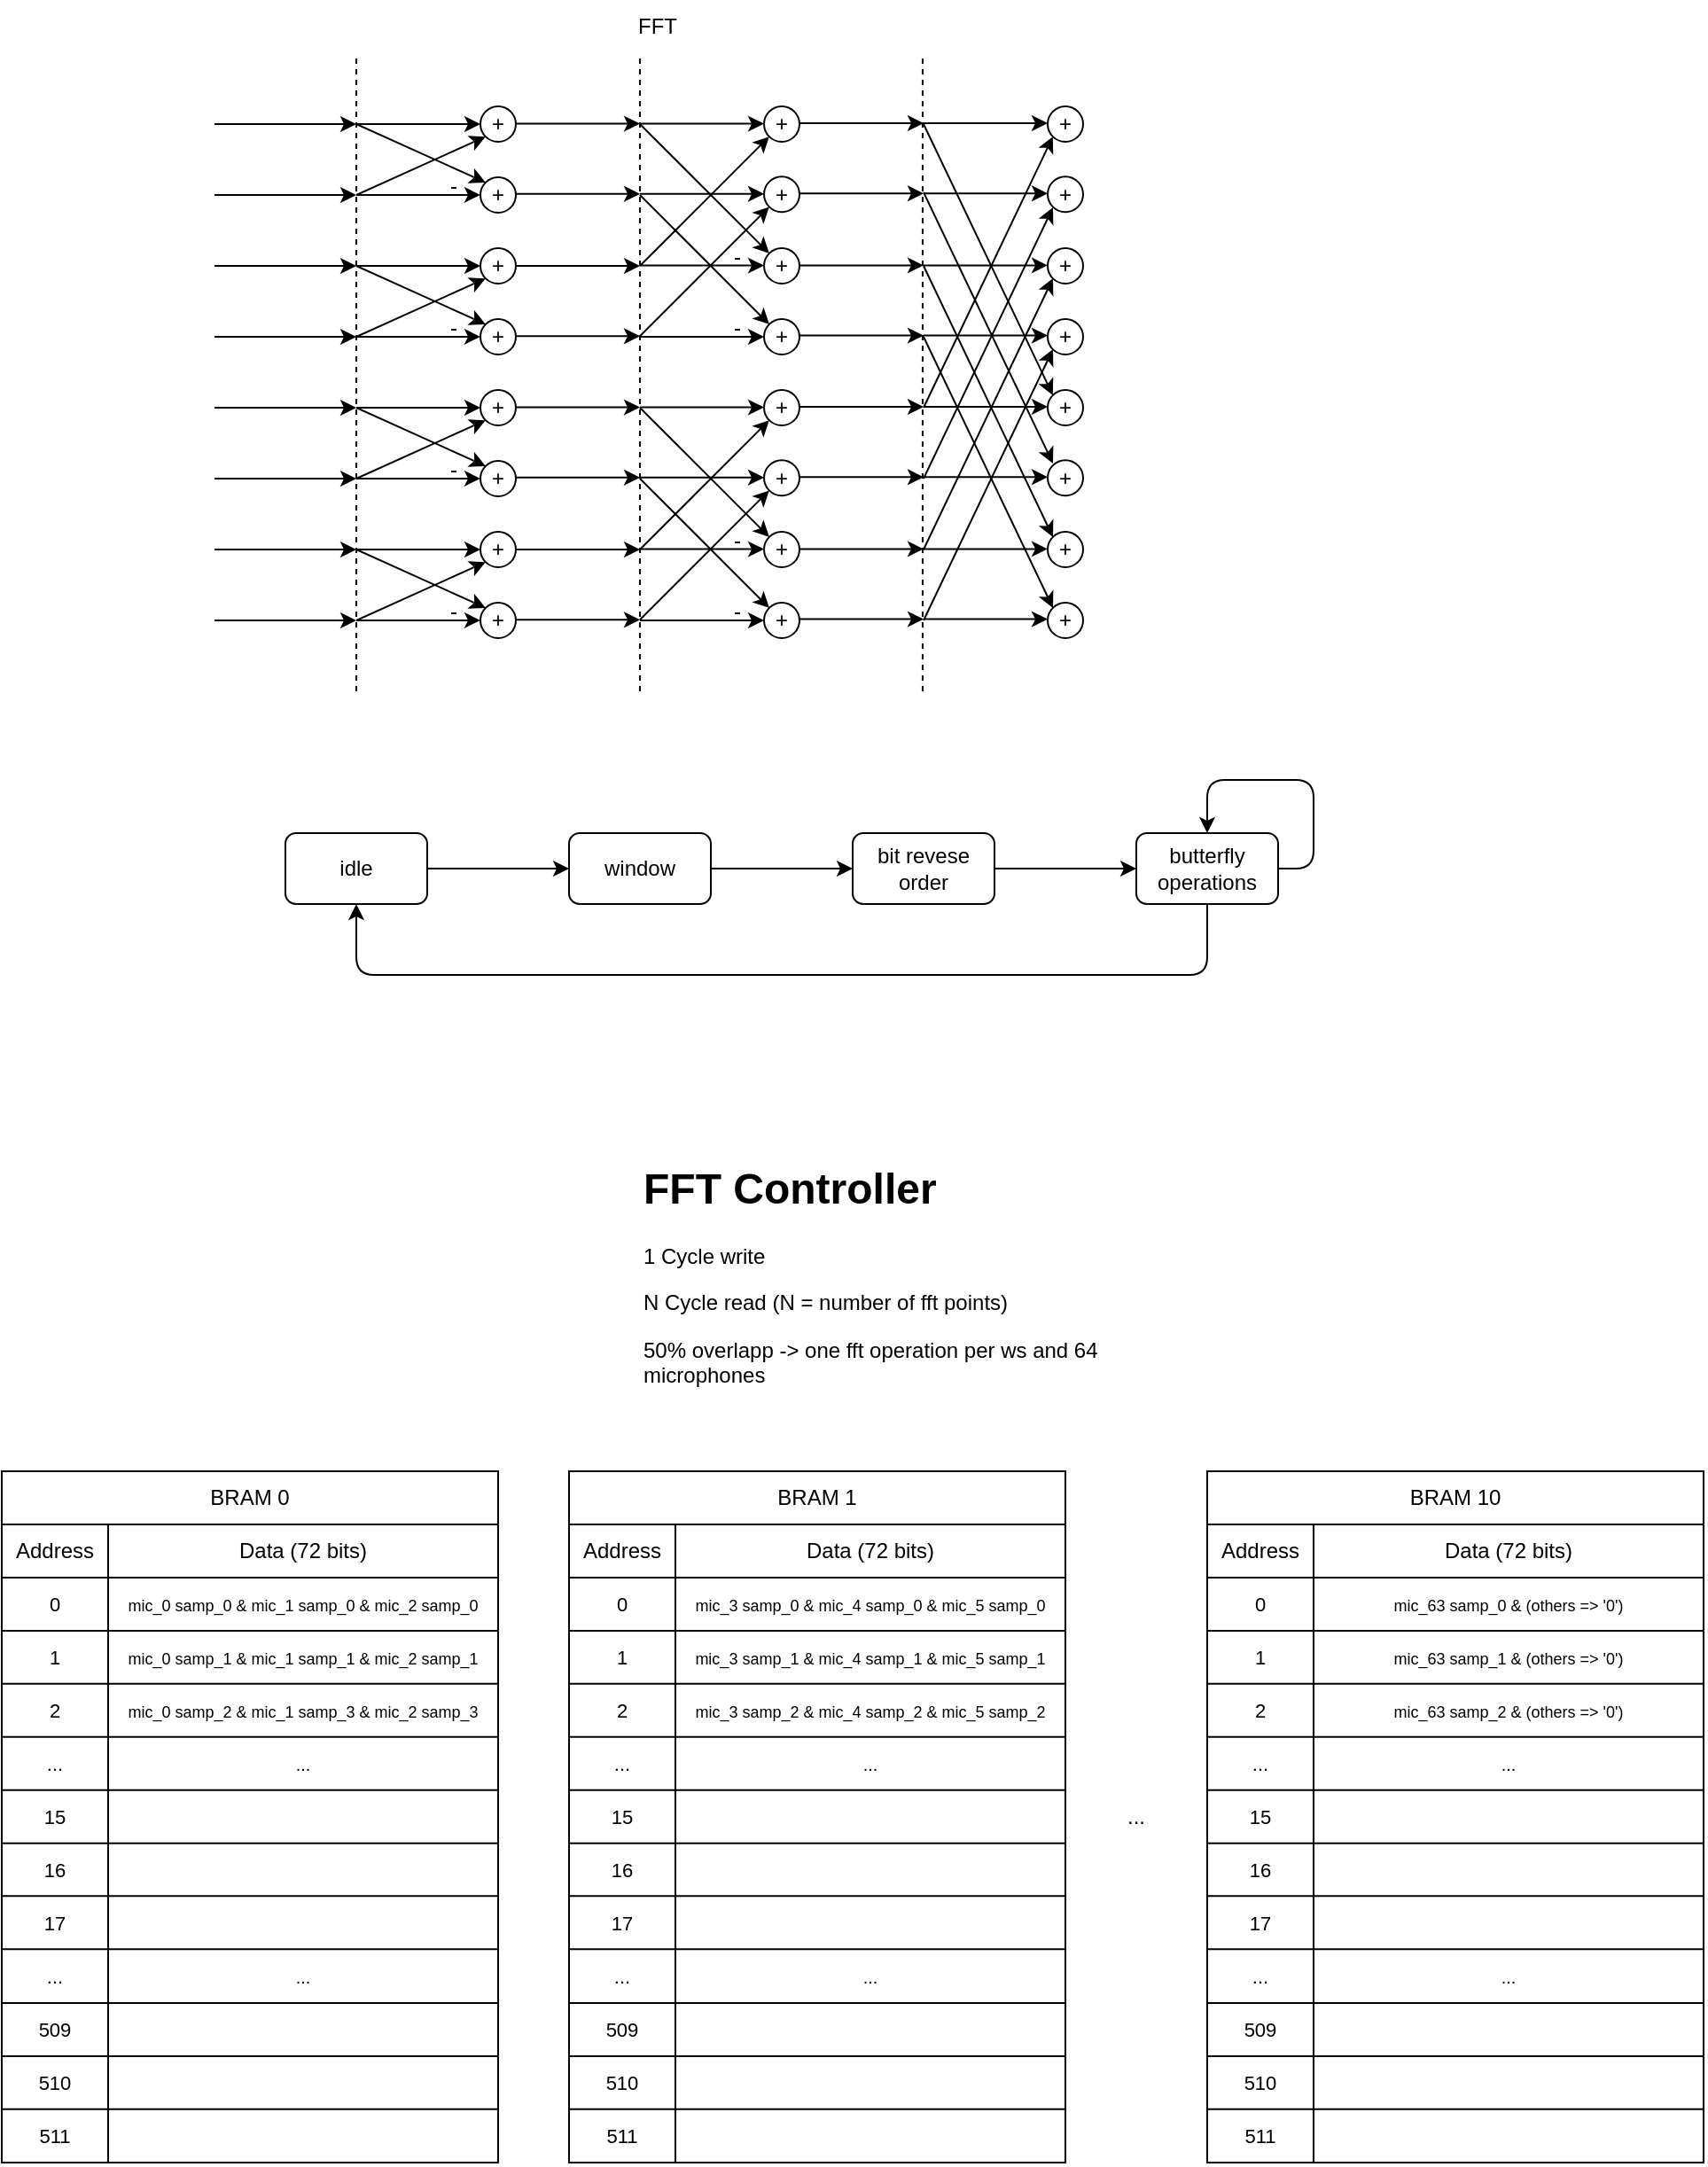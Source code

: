 <mxfile>
    <diagram id="FSGk11kPyUfdsG52W-3K" name="Page-1">
        <mxGraphModel dx="929" dy="769" grid="1" gridSize="10" guides="1" tooltips="1" connect="1" arrows="1" fold="1" page="1" pageScale="1" pageWidth="1200" pageHeight="1920" math="0" shadow="0">
            <root>
                <mxCell id="0"/>
                <mxCell id="1" parent="0"/>
                <mxCell id="2" value="" style="endArrow=classic;html=1;" parent="1" edge="1">
                    <mxGeometry width="50" height="50" relative="1" as="geometry">
                        <mxPoint x="200" y="80" as="sourcePoint"/>
                        <mxPoint x="280" y="80" as="targetPoint"/>
                    </mxGeometry>
                </mxCell>
                <mxCell id="3" value="" style="endArrow=classic;html=1;" parent="1" edge="1">
                    <mxGeometry width="50" height="50" relative="1" as="geometry">
                        <mxPoint x="200" y="120" as="sourcePoint"/>
                        <mxPoint x="280" y="120" as="targetPoint"/>
                    </mxGeometry>
                </mxCell>
                <mxCell id="4" value="" style="endArrow=classic;html=1;" parent="1" edge="1">
                    <mxGeometry width="50" height="50" relative="1" as="geometry">
                        <mxPoint x="200" y="160" as="sourcePoint"/>
                        <mxPoint x="280" y="160" as="targetPoint"/>
                    </mxGeometry>
                </mxCell>
                <mxCell id="5" value="" style="endArrow=classic;html=1;" parent="1" edge="1">
                    <mxGeometry width="50" height="50" relative="1" as="geometry">
                        <mxPoint x="200" y="200" as="sourcePoint"/>
                        <mxPoint x="280" y="200" as="targetPoint"/>
                    </mxGeometry>
                </mxCell>
                <mxCell id="6" value="" style="endArrow=classic;html=1;" parent="1" edge="1">
                    <mxGeometry width="50" height="50" relative="1" as="geometry">
                        <mxPoint x="200" y="240" as="sourcePoint"/>
                        <mxPoint x="280" y="240" as="targetPoint"/>
                    </mxGeometry>
                </mxCell>
                <mxCell id="7" value="" style="endArrow=classic;html=1;" parent="1" edge="1">
                    <mxGeometry width="50" height="50" relative="1" as="geometry">
                        <mxPoint x="200" y="280" as="sourcePoint"/>
                        <mxPoint x="280" y="280" as="targetPoint"/>
                    </mxGeometry>
                </mxCell>
                <mxCell id="8" value="" style="endArrow=classic;html=1;" parent="1" edge="1">
                    <mxGeometry width="50" height="50" relative="1" as="geometry">
                        <mxPoint x="200" y="320" as="sourcePoint"/>
                        <mxPoint x="280" y="320" as="targetPoint"/>
                    </mxGeometry>
                </mxCell>
                <mxCell id="9" value="" style="endArrow=classic;html=1;" parent="1" edge="1">
                    <mxGeometry width="50" height="50" relative="1" as="geometry">
                        <mxPoint x="200" y="360" as="sourcePoint"/>
                        <mxPoint x="280" y="360" as="targetPoint"/>
                    </mxGeometry>
                </mxCell>
                <mxCell id="36" value="" style="endArrow=classic;html=1;" parent="1" edge="1">
                    <mxGeometry width="50" height="50" relative="1" as="geometry">
                        <mxPoint x="280" y="80" as="sourcePoint"/>
                        <mxPoint x="350" y="80" as="targetPoint"/>
                    </mxGeometry>
                </mxCell>
                <mxCell id="39" value="" style="endArrow=classic;html=1;entryX=0;entryY=0;entryDx=0;entryDy=0;" parent="1" target="40" edge="1">
                    <mxGeometry width="50" height="50" relative="1" as="geometry">
                        <mxPoint x="280" y="80" as="sourcePoint"/>
                        <mxPoint x="350" y="120" as="targetPoint"/>
                    </mxGeometry>
                </mxCell>
                <mxCell id="40" value="+" style="ellipse;whiteSpace=wrap;html=1;aspect=fixed;" parent="1" vertex="1">
                    <mxGeometry x="350" y="110" width="20" height="20" as="geometry"/>
                </mxCell>
                <mxCell id="41" value="+" style="ellipse;whiteSpace=wrap;html=1;aspect=fixed;" parent="1" vertex="1">
                    <mxGeometry x="350" y="70" width="20" height="20" as="geometry"/>
                </mxCell>
                <mxCell id="42" value="" style="endArrow=classic;html=1;entryX=0;entryY=1;entryDx=0;entryDy=0;" parent="1" target="41" edge="1">
                    <mxGeometry width="50" height="50" relative="1" as="geometry">
                        <mxPoint x="280" y="120" as="sourcePoint"/>
                        <mxPoint x="330" y="70" as="targetPoint"/>
                    </mxGeometry>
                </mxCell>
                <mxCell id="43" value="" style="endArrow=classic;html=1;" parent="1" edge="1">
                    <mxGeometry width="50" height="50" relative="1" as="geometry">
                        <mxPoint x="280" y="119.94" as="sourcePoint"/>
                        <mxPoint x="350" y="119.94" as="targetPoint"/>
                    </mxGeometry>
                </mxCell>
                <mxCell id="44" value="-" style="text;html=1;align=center;verticalAlign=middle;whiteSpace=wrap;rounded=0;" parent="1" vertex="1">
                    <mxGeometry x="330" y="110" width="10" height="10" as="geometry"/>
                </mxCell>
                <mxCell id="46" value="" style="endArrow=classic;html=1;" parent="1" edge="1">
                    <mxGeometry width="50" height="50" relative="1" as="geometry">
                        <mxPoint x="280" y="160" as="sourcePoint"/>
                        <mxPoint x="350" y="160" as="targetPoint"/>
                    </mxGeometry>
                </mxCell>
                <mxCell id="47" value="" style="endArrow=classic;html=1;entryX=0;entryY=0;entryDx=0;entryDy=0;" parent="1" target="48" edge="1">
                    <mxGeometry width="50" height="50" relative="1" as="geometry">
                        <mxPoint x="280" y="160" as="sourcePoint"/>
                        <mxPoint x="350" y="200" as="targetPoint"/>
                    </mxGeometry>
                </mxCell>
                <mxCell id="48" value="+" style="ellipse;whiteSpace=wrap;html=1;aspect=fixed;" parent="1" vertex="1">
                    <mxGeometry x="350" y="190" width="20" height="20" as="geometry"/>
                </mxCell>
                <mxCell id="49" value="+" style="ellipse;whiteSpace=wrap;html=1;aspect=fixed;" parent="1" vertex="1">
                    <mxGeometry x="350" y="150" width="20" height="20" as="geometry"/>
                </mxCell>
                <mxCell id="50" value="" style="endArrow=classic;html=1;entryX=0;entryY=1;entryDx=0;entryDy=0;" parent="1" target="49" edge="1">
                    <mxGeometry width="50" height="50" relative="1" as="geometry">
                        <mxPoint x="280" y="200" as="sourcePoint"/>
                        <mxPoint x="330" y="150" as="targetPoint"/>
                    </mxGeometry>
                </mxCell>
                <mxCell id="51" value="" style="endArrow=classic;html=1;" parent="1" edge="1">
                    <mxGeometry width="50" height="50" relative="1" as="geometry">
                        <mxPoint x="280" y="199.94" as="sourcePoint"/>
                        <mxPoint x="350" y="199.94" as="targetPoint"/>
                    </mxGeometry>
                </mxCell>
                <mxCell id="52" value="-" style="text;html=1;align=center;verticalAlign=middle;whiteSpace=wrap;rounded=0;" parent="1" vertex="1">
                    <mxGeometry x="330" y="190" width="10" height="10" as="geometry"/>
                </mxCell>
                <mxCell id="53" value="" style="endArrow=classic;html=1;" parent="1" edge="1">
                    <mxGeometry width="50" height="50" relative="1" as="geometry">
                        <mxPoint x="370" y="160" as="sourcePoint"/>
                        <mxPoint x="440" y="160" as="targetPoint"/>
                    </mxGeometry>
                </mxCell>
                <mxCell id="56" value="+" style="ellipse;whiteSpace=wrap;html=1;aspect=fixed;" parent="1" vertex="1">
                    <mxGeometry x="510" y="70" width="20" height="20" as="geometry"/>
                </mxCell>
                <mxCell id="57" value="" style="endArrow=classic;html=1;entryX=0;entryY=1;entryDx=0;entryDy=0;" parent="1" target="56" edge="1">
                    <mxGeometry width="50" height="50" relative="1" as="geometry">
                        <mxPoint x="440" y="160" as="sourcePoint"/>
                        <mxPoint x="490" y="110" as="targetPoint"/>
                    </mxGeometry>
                </mxCell>
                <mxCell id="58" value="" style="endArrow=classic;html=1;" parent="1" edge="1">
                    <mxGeometry width="50" height="50" relative="1" as="geometry">
                        <mxPoint x="370" y="79.81" as="sourcePoint"/>
                        <mxPoint x="440" y="79.81" as="targetPoint"/>
                    </mxGeometry>
                </mxCell>
                <mxCell id="59" value="" style="endArrow=classic;html=1;" parent="1" edge="1">
                    <mxGeometry width="50" height="50" relative="1" as="geometry">
                        <mxPoint x="440" y="79.81" as="sourcePoint"/>
                        <mxPoint x="510" y="79.81" as="targetPoint"/>
                    </mxGeometry>
                </mxCell>
                <mxCell id="60" value="" style="endArrow=classic;html=1;" parent="1" edge="1">
                    <mxGeometry width="50" height="50" relative="1" as="geometry">
                        <mxPoint x="370" y="199.62" as="sourcePoint"/>
                        <mxPoint x="440" y="199.62" as="targetPoint"/>
                    </mxGeometry>
                </mxCell>
                <mxCell id="61" value="+" style="ellipse;whiteSpace=wrap;html=1;aspect=fixed;" parent="1" vertex="1">
                    <mxGeometry x="510" y="109.62" width="20" height="20" as="geometry"/>
                </mxCell>
                <mxCell id="62" value="" style="endArrow=classic;html=1;entryX=0;entryY=1;entryDx=0;entryDy=0;" parent="1" target="61" edge="1">
                    <mxGeometry width="50" height="50" relative="1" as="geometry">
                        <mxPoint x="440" y="199.62" as="sourcePoint"/>
                        <mxPoint x="490" y="149.62" as="targetPoint"/>
                    </mxGeometry>
                </mxCell>
                <mxCell id="63" value="" style="endArrow=classic;html=1;" parent="1" edge="1">
                    <mxGeometry width="50" height="50" relative="1" as="geometry">
                        <mxPoint x="370" y="119.43" as="sourcePoint"/>
                        <mxPoint x="440" y="119.43" as="targetPoint"/>
                    </mxGeometry>
                </mxCell>
                <mxCell id="64" value="" style="endArrow=classic;html=1;" parent="1" edge="1">
                    <mxGeometry width="50" height="50" relative="1" as="geometry">
                        <mxPoint x="440" y="119.43" as="sourcePoint"/>
                        <mxPoint x="510" y="119.43" as="targetPoint"/>
                    </mxGeometry>
                </mxCell>
                <mxCell id="65" value="+" style="ellipse;whiteSpace=wrap;html=1;aspect=fixed;" parent="1" vertex="1">
                    <mxGeometry x="510" y="150" width="20" height="20" as="geometry"/>
                </mxCell>
                <mxCell id="66" value="+" style="ellipse;whiteSpace=wrap;html=1;aspect=fixed;" parent="1" vertex="1">
                    <mxGeometry x="510" y="190" width="20" height="20" as="geometry"/>
                </mxCell>
                <mxCell id="67" value="" style="endArrow=classic;html=1;" parent="1" edge="1">
                    <mxGeometry width="50" height="50" relative="1" as="geometry">
                        <mxPoint x="440" y="200" as="sourcePoint"/>
                        <mxPoint x="510" y="200" as="targetPoint"/>
                    </mxGeometry>
                </mxCell>
                <mxCell id="68" value="" style="endArrow=classic;html=1;" parent="1" edge="1">
                    <mxGeometry width="50" height="50" relative="1" as="geometry">
                        <mxPoint x="440" y="159.81" as="sourcePoint"/>
                        <mxPoint x="510" y="159.81" as="targetPoint"/>
                    </mxGeometry>
                </mxCell>
                <mxCell id="69" value="" style="endArrow=classic;html=1;entryX=0;entryY=0;entryDx=0;entryDy=0;" parent="1" target="65" edge="1">
                    <mxGeometry width="50" height="50" relative="1" as="geometry">
                        <mxPoint x="440" y="80" as="sourcePoint"/>
                        <mxPoint x="510" y="10" as="targetPoint"/>
                    </mxGeometry>
                </mxCell>
                <mxCell id="70" value="" style="endArrow=classic;html=1;entryX=0;entryY=0;entryDx=0;entryDy=0;" parent="1" edge="1">
                    <mxGeometry width="50" height="50" relative="1" as="geometry">
                        <mxPoint x="440" y="120" as="sourcePoint"/>
                        <mxPoint x="513" y="193" as="targetPoint"/>
                    </mxGeometry>
                </mxCell>
                <mxCell id="71" value="" style="endArrow=none;dashed=1;html=1;" parent="1" edge="1">
                    <mxGeometry width="50" height="50" relative="1" as="geometry">
                        <mxPoint x="440" y="400" as="sourcePoint"/>
                        <mxPoint x="440" y="40" as="targetPoint"/>
                    </mxGeometry>
                </mxCell>
                <mxCell id="72" value="-" style="text;html=1;align=center;verticalAlign=middle;whiteSpace=wrap;rounded=0;" parent="1" vertex="1">
                    <mxGeometry x="490" y="190" width="10" height="10" as="geometry"/>
                </mxCell>
                <mxCell id="73" value="-" style="text;html=1;align=center;verticalAlign=middle;whiteSpace=wrap;rounded=0;" parent="1" vertex="1">
                    <mxGeometry x="490" y="150" width="10" height="10" as="geometry"/>
                </mxCell>
                <mxCell id="74" value="" style="endArrow=classic;html=1;" parent="1" edge="1">
                    <mxGeometry width="50" height="50" relative="1" as="geometry">
                        <mxPoint x="280" y="240" as="sourcePoint"/>
                        <mxPoint x="350" y="240" as="targetPoint"/>
                    </mxGeometry>
                </mxCell>
                <mxCell id="75" value="" style="endArrow=classic;html=1;entryX=0;entryY=0;entryDx=0;entryDy=0;" parent="1" target="76" edge="1">
                    <mxGeometry width="50" height="50" relative="1" as="geometry">
                        <mxPoint x="280" y="240" as="sourcePoint"/>
                        <mxPoint x="350" y="280" as="targetPoint"/>
                    </mxGeometry>
                </mxCell>
                <mxCell id="76" value="+" style="ellipse;whiteSpace=wrap;html=1;aspect=fixed;" parent="1" vertex="1">
                    <mxGeometry x="350" y="270" width="20" height="20" as="geometry"/>
                </mxCell>
                <mxCell id="77" value="+" style="ellipse;whiteSpace=wrap;html=1;aspect=fixed;" parent="1" vertex="1">
                    <mxGeometry x="350" y="230" width="20" height="20" as="geometry"/>
                </mxCell>
                <mxCell id="78" value="" style="endArrow=classic;html=1;entryX=0;entryY=1;entryDx=0;entryDy=0;" parent="1" target="77" edge="1">
                    <mxGeometry width="50" height="50" relative="1" as="geometry">
                        <mxPoint x="280" y="280" as="sourcePoint"/>
                        <mxPoint x="330" y="230" as="targetPoint"/>
                    </mxGeometry>
                </mxCell>
                <mxCell id="79" value="" style="endArrow=classic;html=1;" parent="1" edge="1">
                    <mxGeometry width="50" height="50" relative="1" as="geometry">
                        <mxPoint x="280" y="279.94" as="sourcePoint"/>
                        <mxPoint x="350" y="279.94" as="targetPoint"/>
                    </mxGeometry>
                </mxCell>
                <mxCell id="80" value="-" style="text;html=1;align=center;verticalAlign=middle;whiteSpace=wrap;rounded=0;" parent="1" vertex="1">
                    <mxGeometry x="330" y="270" width="10" height="10" as="geometry"/>
                </mxCell>
                <mxCell id="81" value="" style="endArrow=classic;html=1;" parent="1" edge="1">
                    <mxGeometry width="50" height="50" relative="1" as="geometry">
                        <mxPoint x="280" y="320" as="sourcePoint"/>
                        <mxPoint x="350" y="320" as="targetPoint"/>
                    </mxGeometry>
                </mxCell>
                <mxCell id="82" value="" style="endArrow=classic;html=1;entryX=0;entryY=0;entryDx=0;entryDy=0;" parent="1" target="83" edge="1">
                    <mxGeometry width="50" height="50" relative="1" as="geometry">
                        <mxPoint x="280" y="320" as="sourcePoint"/>
                        <mxPoint x="350" y="360" as="targetPoint"/>
                    </mxGeometry>
                </mxCell>
                <mxCell id="83" value="+" style="ellipse;whiteSpace=wrap;html=1;aspect=fixed;" parent="1" vertex="1">
                    <mxGeometry x="350" y="350" width="20" height="20" as="geometry"/>
                </mxCell>
                <mxCell id="84" value="+" style="ellipse;whiteSpace=wrap;html=1;aspect=fixed;" parent="1" vertex="1">
                    <mxGeometry x="350" y="310" width="20" height="20" as="geometry"/>
                </mxCell>
                <mxCell id="85" value="" style="endArrow=classic;html=1;entryX=0;entryY=1;entryDx=0;entryDy=0;" parent="1" target="84" edge="1">
                    <mxGeometry width="50" height="50" relative="1" as="geometry">
                        <mxPoint x="280" y="360" as="sourcePoint"/>
                        <mxPoint x="330" y="310" as="targetPoint"/>
                    </mxGeometry>
                </mxCell>
                <mxCell id="86" value="" style="endArrow=classic;html=1;" parent="1" edge="1">
                    <mxGeometry width="50" height="50" relative="1" as="geometry">
                        <mxPoint x="280" y="359.94" as="sourcePoint"/>
                        <mxPoint x="350" y="359.94" as="targetPoint"/>
                    </mxGeometry>
                </mxCell>
                <mxCell id="87" value="-" style="text;html=1;align=center;verticalAlign=middle;whiteSpace=wrap;rounded=0;" parent="1" vertex="1">
                    <mxGeometry x="330" y="350" width="10" height="10" as="geometry"/>
                </mxCell>
                <mxCell id="88" value="" style="endArrow=classic;html=1;" parent="1" edge="1">
                    <mxGeometry width="50" height="50" relative="1" as="geometry">
                        <mxPoint x="370" y="320" as="sourcePoint"/>
                        <mxPoint x="440" y="320" as="targetPoint"/>
                    </mxGeometry>
                </mxCell>
                <mxCell id="89" value="+" style="ellipse;whiteSpace=wrap;html=1;aspect=fixed;" parent="1" vertex="1">
                    <mxGeometry x="510" y="230" width="20" height="20" as="geometry"/>
                </mxCell>
                <mxCell id="90" value="" style="endArrow=classic;html=1;entryX=0;entryY=1;entryDx=0;entryDy=0;" parent="1" target="89" edge="1">
                    <mxGeometry width="50" height="50" relative="1" as="geometry">
                        <mxPoint x="440" y="320" as="sourcePoint"/>
                        <mxPoint x="490" y="270" as="targetPoint"/>
                    </mxGeometry>
                </mxCell>
                <mxCell id="91" value="" style="endArrow=classic;html=1;" parent="1" edge="1">
                    <mxGeometry width="50" height="50" relative="1" as="geometry">
                        <mxPoint x="370" y="239.81" as="sourcePoint"/>
                        <mxPoint x="440" y="239.81" as="targetPoint"/>
                    </mxGeometry>
                </mxCell>
                <mxCell id="92" value="" style="endArrow=classic;html=1;" parent="1" edge="1">
                    <mxGeometry width="50" height="50" relative="1" as="geometry">
                        <mxPoint x="440" y="239.81" as="sourcePoint"/>
                        <mxPoint x="510" y="239.81" as="targetPoint"/>
                    </mxGeometry>
                </mxCell>
                <mxCell id="93" value="" style="endArrow=classic;html=1;" parent="1" edge="1">
                    <mxGeometry width="50" height="50" relative="1" as="geometry">
                        <mxPoint x="370" y="359.62" as="sourcePoint"/>
                        <mxPoint x="440" y="359.62" as="targetPoint"/>
                    </mxGeometry>
                </mxCell>
                <mxCell id="94" value="+" style="ellipse;whiteSpace=wrap;html=1;aspect=fixed;" parent="1" vertex="1">
                    <mxGeometry x="510" y="269.62" width="20" height="20" as="geometry"/>
                </mxCell>
                <mxCell id="95" value="" style="endArrow=classic;html=1;entryX=0;entryY=1;entryDx=0;entryDy=0;" parent="1" target="94" edge="1">
                    <mxGeometry width="50" height="50" relative="1" as="geometry">
                        <mxPoint x="440" y="359.62" as="sourcePoint"/>
                        <mxPoint x="490" y="309.62" as="targetPoint"/>
                    </mxGeometry>
                </mxCell>
                <mxCell id="96" value="" style="endArrow=classic;html=1;" parent="1" edge="1">
                    <mxGeometry width="50" height="50" relative="1" as="geometry">
                        <mxPoint x="370" y="279.43" as="sourcePoint"/>
                        <mxPoint x="440" y="279.43" as="targetPoint"/>
                    </mxGeometry>
                </mxCell>
                <mxCell id="97" value="" style="endArrow=classic;html=1;" parent="1" edge="1">
                    <mxGeometry width="50" height="50" relative="1" as="geometry">
                        <mxPoint x="440" y="279.43" as="sourcePoint"/>
                        <mxPoint x="510" y="279.43" as="targetPoint"/>
                    </mxGeometry>
                </mxCell>
                <mxCell id="98" value="+" style="ellipse;whiteSpace=wrap;html=1;aspect=fixed;" parent="1" vertex="1">
                    <mxGeometry x="510" y="310" width="20" height="20" as="geometry"/>
                </mxCell>
                <mxCell id="99" value="+" style="ellipse;whiteSpace=wrap;html=1;aspect=fixed;" parent="1" vertex="1">
                    <mxGeometry x="510" y="350" width="20" height="20" as="geometry"/>
                </mxCell>
                <mxCell id="100" value="" style="endArrow=classic;html=1;" parent="1" edge="1">
                    <mxGeometry width="50" height="50" relative="1" as="geometry">
                        <mxPoint x="440" y="360" as="sourcePoint"/>
                        <mxPoint x="510" y="360" as="targetPoint"/>
                    </mxGeometry>
                </mxCell>
                <mxCell id="101" value="" style="endArrow=classic;html=1;" parent="1" edge="1">
                    <mxGeometry width="50" height="50" relative="1" as="geometry">
                        <mxPoint x="440" y="319.81" as="sourcePoint"/>
                        <mxPoint x="510" y="319.81" as="targetPoint"/>
                    </mxGeometry>
                </mxCell>
                <mxCell id="102" value="" style="endArrow=classic;html=1;entryX=0;entryY=0;entryDx=0;entryDy=0;" parent="1" target="98" edge="1">
                    <mxGeometry width="50" height="50" relative="1" as="geometry">
                        <mxPoint x="440" y="240" as="sourcePoint"/>
                        <mxPoint x="510" y="170" as="targetPoint"/>
                    </mxGeometry>
                </mxCell>
                <mxCell id="103" value="" style="endArrow=classic;html=1;entryX=0;entryY=0;entryDx=0;entryDy=0;" parent="1" edge="1">
                    <mxGeometry width="50" height="50" relative="1" as="geometry">
                        <mxPoint x="440" y="280" as="sourcePoint"/>
                        <mxPoint x="513" y="353" as="targetPoint"/>
                    </mxGeometry>
                </mxCell>
                <mxCell id="104" value="-" style="text;html=1;align=center;verticalAlign=middle;whiteSpace=wrap;rounded=0;" parent="1" vertex="1">
                    <mxGeometry x="490" y="350" width="10" height="10" as="geometry"/>
                </mxCell>
                <mxCell id="105" value="-" style="text;html=1;align=center;verticalAlign=middle;whiteSpace=wrap;rounded=0;" parent="1" vertex="1">
                    <mxGeometry x="490" y="310" width="10" height="10" as="geometry"/>
                </mxCell>
                <mxCell id="106" value="" style="endArrow=classic;html=1;" parent="1" edge="1">
                    <mxGeometry width="50" height="50" relative="1" as="geometry">
                        <mxPoint x="530" y="159.69" as="sourcePoint"/>
                        <mxPoint x="600" y="159.69" as="targetPoint"/>
                    </mxGeometry>
                </mxCell>
                <mxCell id="107" value="" style="endArrow=classic;html=1;" parent="1" edge="1">
                    <mxGeometry width="50" height="50" relative="1" as="geometry">
                        <mxPoint x="530" y="79.5" as="sourcePoint"/>
                        <mxPoint x="600" y="79.5" as="targetPoint"/>
                    </mxGeometry>
                </mxCell>
                <mxCell id="108" value="" style="endArrow=classic;html=1;" parent="1" edge="1">
                    <mxGeometry width="50" height="50" relative="1" as="geometry">
                        <mxPoint x="530" y="199.31" as="sourcePoint"/>
                        <mxPoint x="600" y="199.31" as="targetPoint"/>
                    </mxGeometry>
                </mxCell>
                <mxCell id="109" value="" style="endArrow=classic;html=1;" parent="1" edge="1">
                    <mxGeometry width="50" height="50" relative="1" as="geometry">
                        <mxPoint x="530" y="119.12" as="sourcePoint"/>
                        <mxPoint x="600" y="119.12" as="targetPoint"/>
                    </mxGeometry>
                </mxCell>
                <mxCell id="110" value="" style="endArrow=classic;html=1;" parent="1" edge="1">
                    <mxGeometry width="50" height="50" relative="1" as="geometry">
                        <mxPoint x="530" y="319.69" as="sourcePoint"/>
                        <mxPoint x="600" y="319.69" as="targetPoint"/>
                    </mxGeometry>
                </mxCell>
                <mxCell id="111" value="" style="endArrow=classic;html=1;" parent="1" edge="1">
                    <mxGeometry width="50" height="50" relative="1" as="geometry">
                        <mxPoint x="530" y="239.5" as="sourcePoint"/>
                        <mxPoint x="600" y="239.5" as="targetPoint"/>
                    </mxGeometry>
                </mxCell>
                <mxCell id="112" value="" style="endArrow=classic;html=1;" parent="1" edge="1">
                    <mxGeometry width="50" height="50" relative="1" as="geometry">
                        <mxPoint x="530" y="359.31" as="sourcePoint"/>
                        <mxPoint x="600" y="359.31" as="targetPoint"/>
                    </mxGeometry>
                </mxCell>
                <mxCell id="113" value="" style="endArrow=classic;html=1;" parent="1" edge="1">
                    <mxGeometry width="50" height="50" relative="1" as="geometry">
                        <mxPoint x="530" y="279.12" as="sourcePoint"/>
                        <mxPoint x="600" y="279.12" as="targetPoint"/>
                    </mxGeometry>
                </mxCell>
                <mxCell id="114" value="+" style="ellipse;whiteSpace=wrap;html=1;aspect=fixed;" parent="1" vertex="1">
                    <mxGeometry x="670" y="70" width="20" height="20" as="geometry"/>
                </mxCell>
                <mxCell id="115" value="+" style="ellipse;whiteSpace=wrap;html=1;aspect=fixed;" parent="1" vertex="1">
                    <mxGeometry x="670" y="109.62" width="20" height="20" as="geometry"/>
                </mxCell>
                <mxCell id="116" value="+" style="ellipse;whiteSpace=wrap;html=1;aspect=fixed;" parent="1" vertex="1">
                    <mxGeometry x="670" y="150" width="20" height="20" as="geometry"/>
                </mxCell>
                <mxCell id="117" value="+" style="ellipse;whiteSpace=wrap;html=1;aspect=fixed;" parent="1" vertex="1">
                    <mxGeometry x="670" y="190" width="20" height="20" as="geometry"/>
                </mxCell>
                <mxCell id="118" value="+" style="ellipse;whiteSpace=wrap;html=1;aspect=fixed;" parent="1" vertex="1">
                    <mxGeometry x="670" y="230" width="20" height="20" as="geometry"/>
                </mxCell>
                <mxCell id="119" value="+" style="ellipse;whiteSpace=wrap;html=1;aspect=fixed;" parent="1" vertex="1">
                    <mxGeometry x="670" y="269.62" width="20" height="20" as="geometry"/>
                </mxCell>
                <mxCell id="120" value="+" style="ellipse;whiteSpace=wrap;html=1;aspect=fixed;" parent="1" vertex="1">
                    <mxGeometry x="670" y="310" width="20" height="20" as="geometry"/>
                </mxCell>
                <mxCell id="121" value="+" style="ellipse;whiteSpace=wrap;html=1;aspect=fixed;" parent="1" vertex="1">
                    <mxGeometry x="670" y="350" width="20" height="20" as="geometry"/>
                </mxCell>
                <mxCell id="126" value="" style="endArrow=classic;html=1;" parent="1" edge="1">
                    <mxGeometry width="50" height="50" relative="1" as="geometry">
                        <mxPoint x="600" y="159.69" as="sourcePoint"/>
                        <mxPoint x="670" y="159.69" as="targetPoint"/>
                    </mxGeometry>
                </mxCell>
                <mxCell id="127" value="" style="endArrow=classic;html=1;" parent="1" edge="1">
                    <mxGeometry width="50" height="50" relative="1" as="geometry">
                        <mxPoint x="600" y="79.5" as="sourcePoint"/>
                        <mxPoint x="670" y="79.5" as="targetPoint"/>
                    </mxGeometry>
                </mxCell>
                <mxCell id="128" value="" style="endArrow=classic;html=1;" parent="1" edge="1">
                    <mxGeometry width="50" height="50" relative="1" as="geometry">
                        <mxPoint x="600" y="199.31" as="sourcePoint"/>
                        <mxPoint x="670" y="199.31" as="targetPoint"/>
                    </mxGeometry>
                </mxCell>
                <mxCell id="129" value="" style="endArrow=classic;html=1;" parent="1" edge="1">
                    <mxGeometry width="50" height="50" relative="1" as="geometry">
                        <mxPoint x="600" y="119.12" as="sourcePoint"/>
                        <mxPoint x="670" y="119.12" as="targetPoint"/>
                    </mxGeometry>
                </mxCell>
                <mxCell id="130" value="" style="endArrow=classic;html=1;" parent="1" edge="1">
                    <mxGeometry width="50" height="50" relative="1" as="geometry">
                        <mxPoint x="600" y="319.69" as="sourcePoint"/>
                        <mxPoint x="670" y="319.69" as="targetPoint"/>
                    </mxGeometry>
                </mxCell>
                <mxCell id="131" value="" style="endArrow=classic;html=1;" parent="1" edge="1">
                    <mxGeometry width="50" height="50" relative="1" as="geometry">
                        <mxPoint x="600" y="239.5" as="sourcePoint"/>
                        <mxPoint x="670" y="239.5" as="targetPoint"/>
                    </mxGeometry>
                </mxCell>
                <mxCell id="132" value="" style="endArrow=classic;html=1;" parent="1" edge="1">
                    <mxGeometry width="50" height="50" relative="1" as="geometry">
                        <mxPoint x="600" y="359.31" as="sourcePoint"/>
                        <mxPoint x="670" y="359.31" as="targetPoint"/>
                    </mxGeometry>
                </mxCell>
                <mxCell id="133" value="" style="endArrow=classic;html=1;" parent="1" edge="1">
                    <mxGeometry width="50" height="50" relative="1" as="geometry">
                        <mxPoint x="600" y="279.12" as="sourcePoint"/>
                        <mxPoint x="670" y="279.12" as="targetPoint"/>
                    </mxGeometry>
                </mxCell>
                <mxCell id="134" value="" style="endArrow=classic;html=1;entryX=0;entryY=1;entryDx=0;entryDy=0;" parent="1" target="114" edge="1">
                    <mxGeometry width="50" height="50" relative="1" as="geometry">
                        <mxPoint x="600" y="240" as="sourcePoint"/>
                        <mxPoint x="650" y="190" as="targetPoint"/>
                    </mxGeometry>
                </mxCell>
                <mxCell id="138" value="" style="endArrow=classic;html=1;entryX=0;entryY=1;entryDx=0;entryDy=0;" parent="1" edge="1">
                    <mxGeometry width="50" height="50" relative="1" as="geometry">
                        <mxPoint x="600" y="280" as="sourcePoint"/>
                        <mxPoint x="673" y="127" as="targetPoint"/>
                    </mxGeometry>
                </mxCell>
                <mxCell id="139" value="" style="endArrow=classic;html=1;entryX=0;entryY=1;entryDx=0;entryDy=0;" parent="1" edge="1">
                    <mxGeometry width="50" height="50" relative="1" as="geometry">
                        <mxPoint x="600" y="320" as="sourcePoint"/>
                        <mxPoint x="673" y="167" as="targetPoint"/>
                    </mxGeometry>
                </mxCell>
                <mxCell id="140" value="" style="endArrow=classic;html=1;entryX=0;entryY=1;entryDx=0;entryDy=0;" parent="1" edge="1">
                    <mxGeometry width="50" height="50" relative="1" as="geometry">
                        <mxPoint x="600" y="360" as="sourcePoint"/>
                        <mxPoint x="673" y="207" as="targetPoint"/>
                    </mxGeometry>
                </mxCell>
                <mxCell id="141" value="" style="endArrow=classic;html=1;entryX=0;entryY=0;entryDx=0;entryDy=0;" parent="1" target="118" edge="1">
                    <mxGeometry width="50" height="50" relative="1" as="geometry">
                        <mxPoint x="600" y="80" as="sourcePoint"/>
                        <mxPoint x="650" y="30" as="targetPoint"/>
                    </mxGeometry>
                </mxCell>
                <mxCell id="142" value="" style="endArrow=classic;html=1;entryX=0;entryY=0;entryDx=0;entryDy=0;" parent="1" edge="1">
                    <mxGeometry width="50" height="50" relative="1" as="geometry">
                        <mxPoint x="600" y="118.5" as="sourcePoint"/>
                        <mxPoint x="673" y="271.5" as="targetPoint"/>
                    </mxGeometry>
                </mxCell>
                <mxCell id="143" value="" style="endArrow=classic;html=1;entryX=0;entryY=0;entryDx=0;entryDy=0;" parent="1" edge="1">
                    <mxGeometry width="50" height="50" relative="1" as="geometry">
                        <mxPoint x="600" y="160" as="sourcePoint"/>
                        <mxPoint x="673" y="313" as="targetPoint"/>
                    </mxGeometry>
                </mxCell>
                <mxCell id="144" value="" style="endArrow=classic;html=1;entryX=0;entryY=0;entryDx=0;entryDy=0;" parent="1" edge="1">
                    <mxGeometry width="50" height="50" relative="1" as="geometry">
                        <mxPoint x="600" y="200" as="sourcePoint"/>
                        <mxPoint x="673" y="353" as="targetPoint"/>
                    </mxGeometry>
                </mxCell>
                <mxCell id="145" value="" style="endArrow=none;dashed=1;html=1;" edge="1" parent="1">
                    <mxGeometry width="50" height="50" relative="1" as="geometry">
                        <mxPoint x="280" y="400" as="sourcePoint"/>
                        <mxPoint x="280" y="40" as="targetPoint"/>
                    </mxGeometry>
                </mxCell>
                <mxCell id="153" style="edgeStyle=none;html=1;entryX=0;entryY=0.5;entryDx=0;entryDy=0;" edge="1" parent="1" source="148" target="149">
                    <mxGeometry relative="1" as="geometry"/>
                </mxCell>
                <mxCell id="148" value="idle" style="rounded=1;whiteSpace=wrap;html=1;" vertex="1" parent="1">
                    <mxGeometry x="240" y="480" width="80" height="40" as="geometry"/>
                </mxCell>
                <mxCell id="154" style="edgeStyle=none;html=1;entryX=0;entryY=0.5;entryDx=0;entryDy=0;" edge="1" parent="1" source="149" target="150">
                    <mxGeometry relative="1" as="geometry"/>
                </mxCell>
                <mxCell id="149" value="window" style="rounded=1;whiteSpace=wrap;html=1;" vertex="1" parent="1">
                    <mxGeometry x="400" y="480" width="80" height="40" as="geometry"/>
                </mxCell>
                <mxCell id="155" value="" style="edgeStyle=none;html=1;" edge="1" parent="1" source="150" target="151">
                    <mxGeometry relative="1" as="geometry"/>
                </mxCell>
                <mxCell id="150" value="bit revese order" style="rounded=1;whiteSpace=wrap;html=1;" vertex="1" parent="1">
                    <mxGeometry x="560" y="480" width="80" height="40" as="geometry"/>
                </mxCell>
                <mxCell id="158" style="edgeStyle=none;html=1;entryX=0.5;entryY=1;entryDx=0;entryDy=0;" edge="1" parent="1" source="151" target="148">
                    <mxGeometry relative="1" as="geometry">
                        <Array as="points">
                            <mxPoint x="760" y="560"/>
                            <mxPoint x="280" y="560"/>
                        </Array>
                    </mxGeometry>
                </mxCell>
                <mxCell id="151" value="butterfly operations" style="rounded=1;whiteSpace=wrap;html=1;" vertex="1" parent="1">
                    <mxGeometry x="720" y="480" width="80" height="40" as="geometry"/>
                </mxCell>
                <mxCell id="156" style="edgeStyle=none;html=1;entryX=0.5;entryY=0;entryDx=0;entryDy=0;exitX=1;exitY=0.5;exitDx=0;exitDy=0;" edge="1" parent="1" source="151" target="151">
                    <mxGeometry relative="1" as="geometry">
                        <mxPoint x="790.0" y="470" as="sourcePoint"/>
                        <mxPoint x="760.0" y="470" as="targetPoint"/>
                        <Array as="points">
                            <mxPoint x="820" y="500"/>
                            <mxPoint x="820" y="450"/>
                            <mxPoint x="790" y="450"/>
                            <mxPoint x="760" y="450"/>
                        </Array>
                    </mxGeometry>
                </mxCell>
                <mxCell id="159" value="FFT" style="text;html=1;align=center;verticalAlign=middle;whiteSpace=wrap;rounded=0;" vertex="1" parent="1">
                    <mxGeometry x="420" y="10" width="60" height="30" as="geometry"/>
                </mxCell>
                <mxCell id="160" value="" style="endArrow=none;dashed=1;html=1;" edge="1" parent="1">
                    <mxGeometry width="50" height="50" relative="1" as="geometry">
                        <mxPoint x="599.47" y="400" as="sourcePoint"/>
                        <mxPoint x="599.47" y="40" as="targetPoint"/>
                    </mxGeometry>
                </mxCell>
                <mxCell id="163" value="" style="rounded=0;whiteSpace=wrap;html=1;" vertex="1" parent="1">
                    <mxGeometry x="80" y="840" width="280" height="390" as="geometry"/>
                </mxCell>
                <mxCell id="164" value="BRAM 0" style="text;html=1;align=center;verticalAlign=middle;whiteSpace=wrap;rounded=0;" vertex="1" parent="1">
                    <mxGeometry x="80" y="840" width="280" height="30" as="geometry"/>
                </mxCell>
                <mxCell id="165" value="Address" style="text;html=1;align=center;verticalAlign=middle;whiteSpace=wrap;rounded=0;" vertex="1" parent="1">
                    <mxGeometry x="80" y="870" width="60" height="30" as="geometry"/>
                </mxCell>
                <mxCell id="166" value="Data (72 bits)" style="text;html=1;align=center;verticalAlign=middle;whiteSpace=wrap;rounded=0;" vertex="1" parent="1">
                    <mxGeometry x="140" y="870" width="220" height="30" as="geometry"/>
                </mxCell>
                <mxCell id="167" value="" style="endArrow=none;html=1;exitX=0;exitY=1;exitDx=0;exitDy=0;" edge="1" parent="1">
                    <mxGeometry width="50" height="50" relative="1" as="geometry">
                        <mxPoint x="140" y="1230.0" as="sourcePoint"/>
                        <mxPoint x="140" y="870" as="targetPoint"/>
                    </mxGeometry>
                </mxCell>
                <mxCell id="168" value="" style="endArrow=none;html=1;" edge="1" parent="1">
                    <mxGeometry width="50" height="50" relative="1" as="geometry">
                        <mxPoint x="80" y="870" as="sourcePoint"/>
                        <mxPoint x="360" y="870" as="targetPoint"/>
                    </mxGeometry>
                </mxCell>
                <mxCell id="169" value="0" style="text;html=1;align=center;verticalAlign=middle;whiteSpace=wrap;rounded=0;fontSize=11;" vertex="1" parent="1">
                    <mxGeometry x="80" y="900" width="60" height="30" as="geometry"/>
                </mxCell>
                <mxCell id="170" value="&lt;font style=&quot;color: light-dark(rgb(0, 0, 0), rgb(255, 255, 255)); font-size: 9px;&quot;&gt;mic_0 samp_0 &amp;amp; mic_1 samp_0 &amp;amp; mic_2 samp_0&lt;/font&gt;" style="text;html=1;align=center;verticalAlign=middle;whiteSpace=wrap;rounded=0;fontSize=10;" vertex="1" parent="1">
                    <mxGeometry x="140" y="900" width="220" height="30" as="geometry"/>
                </mxCell>
                <mxCell id="171" value="1" style="text;html=1;align=center;verticalAlign=middle;whiteSpace=wrap;rounded=0;fontSize=11;" vertex="1" parent="1">
                    <mxGeometry x="80" y="930" width="60" height="30" as="geometry"/>
                </mxCell>
                <mxCell id="173" value="2" style="text;html=1;align=center;verticalAlign=middle;whiteSpace=wrap;rounded=0;fontSize=11;" vertex="1" parent="1">
                    <mxGeometry x="80" y="960" width="60" height="30" as="geometry"/>
                </mxCell>
                <mxCell id="175" value="..." style="text;html=1;align=center;verticalAlign=middle;whiteSpace=wrap;rounded=0;fontSize=11;" vertex="1" parent="1">
                    <mxGeometry x="80" y="990" width="60" height="30" as="geometry"/>
                </mxCell>
                <mxCell id="176" value="&lt;font style=&quot;color: light-dark(rgb(0, 0, 0), rgb(255, 255, 255));&quot;&gt;...&lt;/font&gt;" style="text;html=1;align=center;verticalAlign=middle;whiteSpace=wrap;rounded=0;fontSize=10;" vertex="1" parent="1">
                    <mxGeometry x="140" y="990" width="220" height="30" as="geometry"/>
                </mxCell>
                <mxCell id="177" value="15" style="text;html=1;align=center;verticalAlign=middle;whiteSpace=wrap;rounded=0;fontSize=11;" vertex="1" parent="1">
                    <mxGeometry x="80" y="1020" width="60" height="30" as="geometry"/>
                </mxCell>
                <mxCell id="179" value="16" style="text;html=1;align=center;verticalAlign=middle;whiteSpace=wrap;rounded=0;fontSize=11;" vertex="1" parent="1">
                    <mxGeometry x="80" y="1050" width="60" height="30" as="geometry"/>
                </mxCell>
                <mxCell id="181" value="17" style="text;html=1;align=center;verticalAlign=middle;whiteSpace=wrap;rounded=0;fontSize=11;" vertex="1" parent="1">
                    <mxGeometry x="80" y="1080" width="60" height="30" as="geometry"/>
                </mxCell>
                <mxCell id="183" value="..." style="text;html=1;align=center;verticalAlign=middle;whiteSpace=wrap;rounded=0;fontSize=11;" vertex="1" parent="1">
                    <mxGeometry x="80" y="1110" width="60" height="30" as="geometry"/>
                </mxCell>
                <mxCell id="184" value="&lt;font style=&quot;color: light-dark(rgb(0, 0, 0), rgb(255, 255, 255));&quot;&gt;...&lt;/font&gt;" style="text;html=1;align=center;verticalAlign=middle;whiteSpace=wrap;rounded=0;fontSize=10;" vertex="1" parent="1">
                    <mxGeometry x="140" y="1110" width="220" height="30" as="geometry"/>
                </mxCell>
                <mxCell id="185" value="509" style="text;html=1;align=center;verticalAlign=middle;whiteSpace=wrap;rounded=0;fontSize=11;" vertex="1" parent="1">
                    <mxGeometry x="80" y="1140" width="60" height="30" as="geometry"/>
                </mxCell>
                <mxCell id="187" value="510" style="text;html=1;align=center;verticalAlign=middle;whiteSpace=wrap;rounded=0;fontSize=11;" vertex="1" parent="1">
                    <mxGeometry x="80" y="1170" width="60" height="30" as="geometry"/>
                </mxCell>
                <mxCell id="189" value="511" style="text;html=1;align=center;verticalAlign=middle;whiteSpace=wrap;rounded=0;fontSize=11;" vertex="1" parent="1">
                    <mxGeometry x="80" y="1200" width="60" height="30" as="geometry"/>
                </mxCell>
                <mxCell id="191" value="" style="endArrow=none;html=1;" edge="1" parent="1">
                    <mxGeometry width="50" height="50" relative="1" as="geometry">
                        <mxPoint x="80" y="900" as="sourcePoint"/>
                        <mxPoint x="360" y="900" as="targetPoint"/>
                    </mxGeometry>
                </mxCell>
                <mxCell id="192" value="" style="endArrow=none;html=1;" edge="1" parent="1">
                    <mxGeometry width="50" height="50" relative="1" as="geometry">
                        <mxPoint x="80" y="930" as="sourcePoint"/>
                        <mxPoint x="360" y="930" as="targetPoint"/>
                    </mxGeometry>
                </mxCell>
                <mxCell id="193" value="" style="endArrow=none;html=1;" edge="1" parent="1">
                    <mxGeometry width="50" height="50" relative="1" as="geometry">
                        <mxPoint x="80" y="959.84" as="sourcePoint"/>
                        <mxPoint x="360" y="959.84" as="targetPoint"/>
                    </mxGeometry>
                </mxCell>
                <mxCell id="194" value="" style="endArrow=none;html=1;" edge="1" parent="1">
                    <mxGeometry width="50" height="50" relative="1" as="geometry">
                        <mxPoint x="80" y="989.84" as="sourcePoint"/>
                        <mxPoint x="360" y="989.84" as="targetPoint"/>
                    </mxGeometry>
                </mxCell>
                <mxCell id="195" value="" style="endArrow=none;html=1;" edge="1" parent="1">
                    <mxGeometry width="50" height="50" relative="1" as="geometry">
                        <mxPoint x="80" y="1019.84" as="sourcePoint"/>
                        <mxPoint x="360" y="1019.84" as="targetPoint"/>
                    </mxGeometry>
                </mxCell>
                <mxCell id="196" value="" style="endArrow=none;html=1;" edge="1" parent="1">
                    <mxGeometry width="50" height="50" relative="1" as="geometry">
                        <mxPoint x="80" y="1049.84" as="sourcePoint"/>
                        <mxPoint x="360" y="1049.84" as="targetPoint"/>
                    </mxGeometry>
                </mxCell>
                <mxCell id="197" value="" style="endArrow=none;html=1;" edge="1" parent="1">
                    <mxGeometry width="50" height="50" relative="1" as="geometry">
                        <mxPoint x="80" y="1079.68" as="sourcePoint"/>
                        <mxPoint x="360" y="1079.68" as="targetPoint"/>
                    </mxGeometry>
                </mxCell>
                <mxCell id="198" value="" style="endArrow=none;html=1;" edge="1" parent="1">
                    <mxGeometry width="50" height="50" relative="1" as="geometry">
                        <mxPoint x="80" y="1109.68" as="sourcePoint"/>
                        <mxPoint x="360" y="1109.68" as="targetPoint"/>
                    </mxGeometry>
                </mxCell>
                <mxCell id="199" value="" style="endArrow=none;html=1;" edge="1" parent="1">
                    <mxGeometry width="50" height="50" relative="1" as="geometry">
                        <mxPoint x="80" y="1140" as="sourcePoint"/>
                        <mxPoint x="360" y="1140" as="targetPoint"/>
                    </mxGeometry>
                </mxCell>
                <mxCell id="200" value="" style="endArrow=none;html=1;" edge="1" parent="1">
                    <mxGeometry width="50" height="50" relative="1" as="geometry">
                        <mxPoint x="80" y="1170" as="sourcePoint"/>
                        <mxPoint x="360" y="1170" as="targetPoint"/>
                    </mxGeometry>
                </mxCell>
                <mxCell id="201" value="" style="endArrow=none;html=1;" edge="1" parent="1">
                    <mxGeometry width="50" height="50" relative="1" as="geometry">
                        <mxPoint x="80" y="1199.84" as="sourcePoint"/>
                        <mxPoint x="360" y="1199.84" as="targetPoint"/>
                    </mxGeometry>
                </mxCell>
                <mxCell id="202" value="" style="rounded=0;whiteSpace=wrap;html=1;" vertex="1" parent="1">
                    <mxGeometry x="400" y="840" width="280" height="390" as="geometry"/>
                </mxCell>
                <mxCell id="203" value="BRAM 1" style="text;html=1;align=center;verticalAlign=middle;whiteSpace=wrap;rounded=0;" vertex="1" parent="1">
                    <mxGeometry x="400" y="840" width="280" height="30" as="geometry"/>
                </mxCell>
                <mxCell id="204" value="Address" style="text;html=1;align=center;verticalAlign=middle;whiteSpace=wrap;rounded=0;" vertex="1" parent="1">
                    <mxGeometry x="400" y="870" width="60" height="30" as="geometry"/>
                </mxCell>
                <mxCell id="205" value="Data (72 bits)" style="text;html=1;align=center;verticalAlign=middle;whiteSpace=wrap;rounded=0;" vertex="1" parent="1">
                    <mxGeometry x="460" y="870" width="220" height="30" as="geometry"/>
                </mxCell>
                <mxCell id="206" value="" style="endArrow=none;html=1;exitX=0;exitY=1;exitDx=0;exitDy=0;" edge="1" parent="1">
                    <mxGeometry width="50" height="50" relative="1" as="geometry">
                        <mxPoint x="460" y="1230.0" as="sourcePoint"/>
                        <mxPoint x="460" y="870" as="targetPoint"/>
                    </mxGeometry>
                </mxCell>
                <mxCell id="207" value="" style="endArrow=none;html=1;" edge="1" parent="1">
                    <mxGeometry width="50" height="50" relative="1" as="geometry">
                        <mxPoint x="400" y="870" as="sourcePoint"/>
                        <mxPoint x="680" y="870" as="targetPoint"/>
                    </mxGeometry>
                </mxCell>
                <mxCell id="208" value="0" style="text;html=1;align=center;verticalAlign=middle;whiteSpace=wrap;rounded=0;fontSize=11;" vertex="1" parent="1">
                    <mxGeometry x="400" y="900" width="60" height="30" as="geometry"/>
                </mxCell>
                <mxCell id="210" value="1" style="text;html=1;align=center;verticalAlign=middle;whiteSpace=wrap;rounded=0;fontSize=11;" vertex="1" parent="1">
                    <mxGeometry x="400" y="930" width="60" height="30" as="geometry"/>
                </mxCell>
                <mxCell id="212" value="2" style="text;html=1;align=center;verticalAlign=middle;whiteSpace=wrap;rounded=0;fontSize=11;" vertex="1" parent="1">
                    <mxGeometry x="400" y="960" width="60" height="30" as="geometry"/>
                </mxCell>
                <mxCell id="214" value="..." style="text;html=1;align=center;verticalAlign=middle;whiteSpace=wrap;rounded=0;fontSize=11;" vertex="1" parent="1">
                    <mxGeometry x="400" y="990" width="60" height="30" as="geometry"/>
                </mxCell>
                <mxCell id="215" value="&lt;font style=&quot;color: light-dark(rgb(0, 0, 0), rgb(255, 255, 255));&quot;&gt;...&lt;/font&gt;" style="text;html=1;align=center;verticalAlign=middle;whiteSpace=wrap;rounded=0;fontSize=10;" vertex="1" parent="1">
                    <mxGeometry x="460" y="990" width="220" height="30" as="geometry"/>
                </mxCell>
                <mxCell id="216" value="15" style="text;html=1;align=center;verticalAlign=middle;whiteSpace=wrap;rounded=0;fontSize=11;" vertex="1" parent="1">
                    <mxGeometry x="400" y="1020" width="60" height="30" as="geometry"/>
                </mxCell>
                <mxCell id="218" value="16" style="text;html=1;align=center;verticalAlign=middle;whiteSpace=wrap;rounded=0;fontSize=11;" vertex="1" parent="1">
                    <mxGeometry x="400" y="1050" width="60" height="30" as="geometry"/>
                </mxCell>
                <mxCell id="220" value="17" style="text;html=1;align=center;verticalAlign=middle;whiteSpace=wrap;rounded=0;fontSize=11;" vertex="1" parent="1">
                    <mxGeometry x="400" y="1080" width="60" height="30" as="geometry"/>
                </mxCell>
                <mxCell id="222" value="..." style="text;html=1;align=center;verticalAlign=middle;whiteSpace=wrap;rounded=0;fontSize=11;" vertex="1" parent="1">
                    <mxGeometry x="400" y="1110" width="60" height="30" as="geometry"/>
                </mxCell>
                <mxCell id="223" value="&lt;font style=&quot;color: light-dark(rgb(0, 0, 0), rgb(255, 255, 255));&quot;&gt;...&lt;/font&gt;" style="text;html=1;align=center;verticalAlign=middle;whiteSpace=wrap;rounded=0;fontSize=10;" vertex="1" parent="1">
                    <mxGeometry x="460" y="1110" width="220" height="30" as="geometry"/>
                </mxCell>
                <mxCell id="224" value="509" style="text;html=1;align=center;verticalAlign=middle;whiteSpace=wrap;rounded=0;fontSize=11;" vertex="1" parent="1">
                    <mxGeometry x="400" y="1140" width="60" height="30" as="geometry"/>
                </mxCell>
                <mxCell id="226" value="510" style="text;html=1;align=center;verticalAlign=middle;whiteSpace=wrap;rounded=0;fontSize=11;" vertex="1" parent="1">
                    <mxGeometry x="400" y="1170" width="60" height="30" as="geometry"/>
                </mxCell>
                <mxCell id="228" value="511" style="text;html=1;align=center;verticalAlign=middle;whiteSpace=wrap;rounded=0;fontSize=11;" vertex="1" parent="1">
                    <mxGeometry x="400" y="1200" width="60" height="30" as="geometry"/>
                </mxCell>
                <mxCell id="230" value="" style="endArrow=none;html=1;" edge="1" parent="1">
                    <mxGeometry width="50" height="50" relative="1" as="geometry">
                        <mxPoint x="400" y="900" as="sourcePoint"/>
                        <mxPoint x="680" y="900" as="targetPoint"/>
                    </mxGeometry>
                </mxCell>
                <mxCell id="231" value="" style="endArrow=none;html=1;" edge="1" parent="1">
                    <mxGeometry width="50" height="50" relative="1" as="geometry">
                        <mxPoint x="400" y="930" as="sourcePoint"/>
                        <mxPoint x="680" y="930" as="targetPoint"/>
                    </mxGeometry>
                </mxCell>
                <mxCell id="232" value="" style="endArrow=none;html=1;" edge="1" parent="1">
                    <mxGeometry width="50" height="50" relative="1" as="geometry">
                        <mxPoint x="400" y="959.84" as="sourcePoint"/>
                        <mxPoint x="680" y="959.84" as="targetPoint"/>
                    </mxGeometry>
                </mxCell>
                <mxCell id="233" value="" style="endArrow=none;html=1;" edge="1" parent="1">
                    <mxGeometry width="50" height="50" relative="1" as="geometry">
                        <mxPoint x="400" y="989.84" as="sourcePoint"/>
                        <mxPoint x="680" y="989.84" as="targetPoint"/>
                    </mxGeometry>
                </mxCell>
                <mxCell id="234" value="" style="endArrow=none;html=1;" edge="1" parent="1">
                    <mxGeometry width="50" height="50" relative="1" as="geometry">
                        <mxPoint x="400" y="1019.84" as="sourcePoint"/>
                        <mxPoint x="680" y="1019.84" as="targetPoint"/>
                    </mxGeometry>
                </mxCell>
                <mxCell id="235" value="" style="endArrow=none;html=1;" edge="1" parent="1">
                    <mxGeometry width="50" height="50" relative="1" as="geometry">
                        <mxPoint x="400" y="1049.84" as="sourcePoint"/>
                        <mxPoint x="680" y="1049.84" as="targetPoint"/>
                    </mxGeometry>
                </mxCell>
                <mxCell id="236" value="" style="endArrow=none;html=1;" edge="1" parent="1">
                    <mxGeometry width="50" height="50" relative="1" as="geometry">
                        <mxPoint x="400" y="1079.68" as="sourcePoint"/>
                        <mxPoint x="680" y="1079.68" as="targetPoint"/>
                    </mxGeometry>
                </mxCell>
                <mxCell id="237" value="" style="endArrow=none;html=1;" edge="1" parent="1">
                    <mxGeometry width="50" height="50" relative="1" as="geometry">
                        <mxPoint x="400" y="1109.68" as="sourcePoint"/>
                        <mxPoint x="680" y="1109.68" as="targetPoint"/>
                    </mxGeometry>
                </mxCell>
                <mxCell id="238" value="" style="endArrow=none;html=1;" edge="1" parent="1">
                    <mxGeometry width="50" height="50" relative="1" as="geometry">
                        <mxPoint x="400" y="1140" as="sourcePoint"/>
                        <mxPoint x="680" y="1140" as="targetPoint"/>
                    </mxGeometry>
                </mxCell>
                <mxCell id="239" value="" style="endArrow=none;html=1;" edge="1" parent="1">
                    <mxGeometry width="50" height="50" relative="1" as="geometry">
                        <mxPoint x="400" y="1170" as="sourcePoint"/>
                        <mxPoint x="680" y="1170" as="targetPoint"/>
                    </mxGeometry>
                </mxCell>
                <mxCell id="240" value="" style="endArrow=none;html=1;" edge="1" parent="1">
                    <mxGeometry width="50" height="50" relative="1" as="geometry">
                        <mxPoint x="400" y="1199.84" as="sourcePoint"/>
                        <mxPoint x="680" y="1199.84" as="targetPoint"/>
                    </mxGeometry>
                </mxCell>
                <mxCell id="241" value="" style="rounded=0;whiteSpace=wrap;html=1;" vertex="1" parent="1">
                    <mxGeometry x="760" y="840" width="280" height="390" as="geometry"/>
                </mxCell>
                <mxCell id="242" value="BRAM 10" style="text;html=1;align=center;verticalAlign=middle;whiteSpace=wrap;rounded=0;" vertex="1" parent="1">
                    <mxGeometry x="760" y="840" width="280" height="30" as="geometry"/>
                </mxCell>
                <mxCell id="243" value="Address" style="text;html=1;align=center;verticalAlign=middle;whiteSpace=wrap;rounded=0;" vertex="1" parent="1">
                    <mxGeometry x="760" y="870" width="60" height="30" as="geometry"/>
                </mxCell>
                <mxCell id="244" value="Data (72 bits)" style="text;html=1;align=center;verticalAlign=middle;whiteSpace=wrap;rounded=0;" vertex="1" parent="1">
                    <mxGeometry x="820" y="870" width="220" height="30" as="geometry"/>
                </mxCell>
                <mxCell id="245" value="" style="endArrow=none;html=1;exitX=0;exitY=1;exitDx=0;exitDy=0;" edge="1" parent="1">
                    <mxGeometry width="50" height="50" relative="1" as="geometry">
                        <mxPoint x="820" y="1230.0" as="sourcePoint"/>
                        <mxPoint x="820" y="870" as="targetPoint"/>
                    </mxGeometry>
                </mxCell>
                <mxCell id="246" value="" style="endArrow=none;html=1;" edge="1" parent="1">
                    <mxGeometry width="50" height="50" relative="1" as="geometry">
                        <mxPoint x="760" y="870" as="sourcePoint"/>
                        <mxPoint x="1040" y="870" as="targetPoint"/>
                    </mxGeometry>
                </mxCell>
                <mxCell id="247" value="0" style="text;html=1;align=center;verticalAlign=middle;whiteSpace=wrap;rounded=0;fontSize=11;" vertex="1" parent="1">
                    <mxGeometry x="760" y="900" width="60" height="30" as="geometry"/>
                </mxCell>
                <mxCell id="249" value="1" style="text;html=1;align=center;verticalAlign=middle;whiteSpace=wrap;rounded=0;fontSize=11;" vertex="1" parent="1">
                    <mxGeometry x="760" y="930" width="60" height="30" as="geometry"/>
                </mxCell>
                <mxCell id="251" value="2" style="text;html=1;align=center;verticalAlign=middle;whiteSpace=wrap;rounded=0;fontSize=11;" vertex="1" parent="1">
                    <mxGeometry x="760" y="960" width="60" height="30" as="geometry"/>
                </mxCell>
                <mxCell id="253" value="..." style="text;html=1;align=center;verticalAlign=middle;whiteSpace=wrap;rounded=0;fontSize=11;" vertex="1" parent="1">
                    <mxGeometry x="760" y="990" width="60" height="30" as="geometry"/>
                </mxCell>
                <mxCell id="254" value="&lt;font style=&quot;color: light-dark(rgb(0, 0, 0), rgb(255, 255, 255));&quot;&gt;...&lt;/font&gt;" style="text;html=1;align=center;verticalAlign=middle;whiteSpace=wrap;rounded=0;fontSize=10;" vertex="1" parent="1">
                    <mxGeometry x="820" y="990" width="220" height="30" as="geometry"/>
                </mxCell>
                <mxCell id="255" value="15" style="text;html=1;align=center;verticalAlign=middle;whiteSpace=wrap;rounded=0;fontSize=11;" vertex="1" parent="1">
                    <mxGeometry x="760" y="1020" width="60" height="30" as="geometry"/>
                </mxCell>
                <mxCell id="257" value="16" style="text;html=1;align=center;verticalAlign=middle;whiteSpace=wrap;rounded=0;fontSize=11;" vertex="1" parent="1">
                    <mxGeometry x="760" y="1050" width="60" height="30" as="geometry"/>
                </mxCell>
                <mxCell id="259" value="17" style="text;html=1;align=center;verticalAlign=middle;whiteSpace=wrap;rounded=0;fontSize=11;" vertex="1" parent="1">
                    <mxGeometry x="760" y="1080" width="60" height="30" as="geometry"/>
                </mxCell>
                <mxCell id="261" value="..." style="text;html=1;align=center;verticalAlign=middle;whiteSpace=wrap;rounded=0;fontSize=11;" vertex="1" parent="1">
                    <mxGeometry x="760" y="1110" width="60" height="30" as="geometry"/>
                </mxCell>
                <mxCell id="262" value="&lt;font style=&quot;color: light-dark(rgb(0, 0, 0), rgb(255, 255, 255));&quot;&gt;...&lt;/font&gt;" style="text;html=1;align=center;verticalAlign=middle;whiteSpace=wrap;rounded=0;fontSize=10;" vertex="1" parent="1">
                    <mxGeometry x="820" y="1110" width="220" height="30" as="geometry"/>
                </mxCell>
                <mxCell id="263" value="509" style="text;html=1;align=center;verticalAlign=middle;whiteSpace=wrap;rounded=0;fontSize=11;" vertex="1" parent="1">
                    <mxGeometry x="760" y="1140" width="60" height="30" as="geometry"/>
                </mxCell>
                <mxCell id="265" value="510" style="text;html=1;align=center;verticalAlign=middle;whiteSpace=wrap;rounded=0;fontSize=11;" vertex="1" parent="1">
                    <mxGeometry x="760" y="1170" width="60" height="30" as="geometry"/>
                </mxCell>
                <mxCell id="267" value="511" style="text;html=1;align=center;verticalAlign=middle;whiteSpace=wrap;rounded=0;fontSize=11;" vertex="1" parent="1">
                    <mxGeometry x="760" y="1200" width="60" height="30" as="geometry"/>
                </mxCell>
                <mxCell id="269" value="" style="endArrow=none;html=1;" edge="1" parent="1">
                    <mxGeometry width="50" height="50" relative="1" as="geometry">
                        <mxPoint x="760" y="900" as="sourcePoint"/>
                        <mxPoint x="1040" y="900" as="targetPoint"/>
                    </mxGeometry>
                </mxCell>
                <mxCell id="270" value="" style="endArrow=none;html=1;" edge="1" parent="1">
                    <mxGeometry width="50" height="50" relative="1" as="geometry">
                        <mxPoint x="760" y="930" as="sourcePoint"/>
                        <mxPoint x="1040" y="930" as="targetPoint"/>
                    </mxGeometry>
                </mxCell>
                <mxCell id="271" value="" style="endArrow=none;html=1;" edge="1" parent="1">
                    <mxGeometry width="50" height="50" relative="1" as="geometry">
                        <mxPoint x="760" y="959.84" as="sourcePoint"/>
                        <mxPoint x="1040" y="959.84" as="targetPoint"/>
                    </mxGeometry>
                </mxCell>
                <mxCell id="272" value="" style="endArrow=none;html=1;" edge="1" parent="1">
                    <mxGeometry width="50" height="50" relative="1" as="geometry">
                        <mxPoint x="760" y="989.84" as="sourcePoint"/>
                        <mxPoint x="1040" y="989.84" as="targetPoint"/>
                    </mxGeometry>
                </mxCell>
                <mxCell id="273" value="" style="endArrow=none;html=1;" edge="1" parent="1">
                    <mxGeometry width="50" height="50" relative="1" as="geometry">
                        <mxPoint x="760" y="1019.84" as="sourcePoint"/>
                        <mxPoint x="1040" y="1019.84" as="targetPoint"/>
                    </mxGeometry>
                </mxCell>
                <mxCell id="274" value="" style="endArrow=none;html=1;" edge="1" parent="1">
                    <mxGeometry width="50" height="50" relative="1" as="geometry">
                        <mxPoint x="760" y="1049.84" as="sourcePoint"/>
                        <mxPoint x="1040" y="1049.84" as="targetPoint"/>
                    </mxGeometry>
                </mxCell>
                <mxCell id="275" value="" style="endArrow=none;html=1;" edge="1" parent="1">
                    <mxGeometry width="50" height="50" relative="1" as="geometry">
                        <mxPoint x="760" y="1079.68" as="sourcePoint"/>
                        <mxPoint x="1040" y="1079.68" as="targetPoint"/>
                    </mxGeometry>
                </mxCell>
                <mxCell id="276" value="" style="endArrow=none;html=1;" edge="1" parent="1">
                    <mxGeometry width="50" height="50" relative="1" as="geometry">
                        <mxPoint x="760" y="1109.68" as="sourcePoint"/>
                        <mxPoint x="1040" y="1109.68" as="targetPoint"/>
                    </mxGeometry>
                </mxCell>
                <mxCell id="277" value="" style="endArrow=none;html=1;" edge="1" parent="1">
                    <mxGeometry width="50" height="50" relative="1" as="geometry">
                        <mxPoint x="760" y="1140" as="sourcePoint"/>
                        <mxPoint x="1040" y="1140" as="targetPoint"/>
                    </mxGeometry>
                </mxCell>
                <mxCell id="278" value="" style="endArrow=none;html=1;" edge="1" parent="1">
                    <mxGeometry width="50" height="50" relative="1" as="geometry">
                        <mxPoint x="760" y="1170" as="sourcePoint"/>
                        <mxPoint x="1040" y="1170" as="targetPoint"/>
                    </mxGeometry>
                </mxCell>
                <mxCell id="279" value="" style="endArrow=none;html=1;" edge="1" parent="1">
                    <mxGeometry width="50" height="50" relative="1" as="geometry">
                        <mxPoint x="760" y="1199.84" as="sourcePoint"/>
                        <mxPoint x="1040" y="1199.84" as="targetPoint"/>
                    </mxGeometry>
                </mxCell>
                <mxCell id="280" value="..." style="text;html=1;align=center;verticalAlign=middle;whiteSpace=wrap;rounded=0;" vertex="1" parent="1">
                    <mxGeometry x="690" y="1020" width="60" height="30" as="geometry"/>
                </mxCell>
                <mxCell id="281" value="&lt;font style=&quot;color: light-dark(rgb(0, 0, 0), rgb(255, 255, 255)); font-size: 9px;&quot;&gt;mic_3 samp_0 &amp;amp; mic_4 samp_0 &amp;amp; mic_5 samp_0&lt;/font&gt;" style="text;html=1;align=center;verticalAlign=middle;whiteSpace=wrap;rounded=0;fontSize=10;" vertex="1" parent="1">
                    <mxGeometry x="460" y="900" width="220" height="30" as="geometry"/>
                </mxCell>
                <mxCell id="282" value="&lt;font style=&quot;color: light-dark(rgb(0, 0, 0), rgb(255, 255, 255)); font-size: 9px;&quot;&gt;mic_63 samp_0 &amp;amp; (others =&amp;gt; &#39;0&#39;)&lt;/font&gt;" style="text;html=1;align=center;verticalAlign=middle;whiteSpace=wrap;rounded=0;fontSize=10;" vertex="1" parent="1">
                    <mxGeometry x="820" y="900" width="220" height="30" as="geometry"/>
                </mxCell>
                <mxCell id="283" value="&lt;font style=&quot;color: light-dark(rgb(0, 0, 0), rgb(255, 255, 255)); font-size: 9px;&quot;&gt;mic_0 samp_1 &amp;amp; mic_1 samp_1 &amp;amp; mic_2 samp_1&lt;/font&gt;" style="text;html=1;align=center;verticalAlign=middle;whiteSpace=wrap;rounded=0;fontSize=10;" vertex="1" parent="1">
                    <mxGeometry x="140" y="930" width="220" height="30" as="geometry"/>
                </mxCell>
                <mxCell id="284" value="&lt;font style=&quot;color: light-dark(rgb(0, 0, 0), rgb(255, 255, 255)); font-size: 9px;&quot;&gt;mic_0 samp_2 &amp;amp; mic_1 samp_3 &amp;amp; mic_2 samp_3&lt;/font&gt;" style="text;html=1;align=center;verticalAlign=middle;whiteSpace=wrap;rounded=0;fontSize=10;" vertex="1" parent="1">
                    <mxGeometry x="140" y="960" width="220" height="30" as="geometry"/>
                </mxCell>
                <mxCell id="285" value="&lt;font style=&quot;color: light-dark(rgb(0, 0, 0), rgb(255, 255, 255)); font-size: 9px;&quot;&gt;mic_3 samp_1 &amp;amp; mic_&lt;span style=&quot;font-family: monospace; font-size: 0px; text-align: start; text-wrap-mode: nowrap;&quot;&gt;%3CmxGraphModel%3E%3Croot%3E%3CmxCell%20id%3D%220%22%2F%3E%3CmxCell%20id%3D%221%22%20parent%3D%220%22%2F%3E%3CmxCell%20id%3D%222%22%20value%3D%22%26lt%3Bfont%20style%3D%26quot%3Bcolor%3A%20light-dark(rgb(0%2C%200%2C%200)%2C%20rgb(255%2C%20255%2C%20255))%3B%20font-size%3A%209px%3B%26quot%3B%26gt%3Bmic_3%20samp_0%20%26amp%3Bamp%3B%20mic_4%20samp_0%20%26amp%3Bamp%3B%20mic_5%20samp_0%26lt%3B%2Ffont%26gt%3B%22%20style%3D%22text%3Bhtml%3D1%3Balign%3Dcenter%3BverticalAlign%3Dmiddle%3BwhiteSpace%3Dwrap%3Brounded%3D0%3BfontSize%3D10%3B%22%20vertex%3D%221%22%20parent%3D%221%22%3E%3CmxGeometry%20x%3D%22460%22%20y%3D%22900%22%20width%3D%22220%22%20height%3D%2230%22%20as%3D%22geometry%22%2F%3E%3C%2FmxCell%3E%3C%2Froot%3E%3C%2FmxGraphModel%3E&lt;/span&gt;4 samp_1 &amp;amp; mic_5 samp_1&lt;/font&gt;" style="text;html=1;align=center;verticalAlign=middle;whiteSpace=wrap;rounded=0;fontSize=10;" vertex="1" parent="1">
                    <mxGeometry x="460" y="930" width="220" height="30" as="geometry"/>
                </mxCell>
                <mxCell id="286" value="&lt;font style=&quot;color: light-dark(rgb(0, 0, 0), rgb(255, 255, 255)); font-size: 9px;&quot;&gt;mic_3 samp_2 &amp;amp; mic_4 samp_2 &amp;amp; mic_5 samp_2&lt;/font&gt;" style="text;html=1;align=center;verticalAlign=middle;whiteSpace=wrap;rounded=0;fontSize=10;" vertex="1" parent="1">
                    <mxGeometry x="460" y="960" width="220" height="30" as="geometry"/>
                </mxCell>
                <mxCell id="288" value="&lt;font style=&quot;color: light-dark(rgb(0, 0, 0), rgb(255, 255, 255)); font-size: 9px;&quot;&gt;mic_63 samp_1 &amp;amp; (others =&amp;gt; &#39;0&#39;)&lt;/font&gt;" style="text;html=1;align=center;verticalAlign=middle;whiteSpace=wrap;rounded=0;fontSize=10;" vertex="1" parent="1">
                    <mxGeometry x="820" y="930" width="220" height="30" as="geometry"/>
                </mxCell>
                <mxCell id="289" value="&lt;font style=&quot;color: light-dark(rgb(0, 0, 0), rgb(255, 255, 255)); font-size: 9px;&quot;&gt;mic_63 samp_2 &amp;amp; (others =&amp;gt; &#39;0&#39;)&lt;/font&gt;" style="text;html=1;align=center;verticalAlign=middle;whiteSpace=wrap;rounded=0;fontSize=10;" vertex="1" parent="1">
                    <mxGeometry x="820" y="960" width="220" height="30" as="geometry"/>
                </mxCell>
                <mxCell id="290" value="&lt;h1 style=&quot;margin-top: 0px;&quot;&gt;FFT Controller&lt;/h1&gt;&lt;p&gt;1 Cycle write&lt;/p&gt;&lt;p&gt;N Cycle read (N = number of fft points)&lt;/p&gt;&lt;p&gt;50% overlapp -&amp;gt; one fft operation per ws and 64 microphones&lt;/p&gt;" style="text;html=1;whiteSpace=wrap;overflow=hidden;rounded=0;" vertex="1" parent="1">
                    <mxGeometry x="440" y="660" width="260" height="150" as="geometry"/>
                </mxCell>
            </root>
        </mxGraphModel>
    </diagram>
</mxfile>